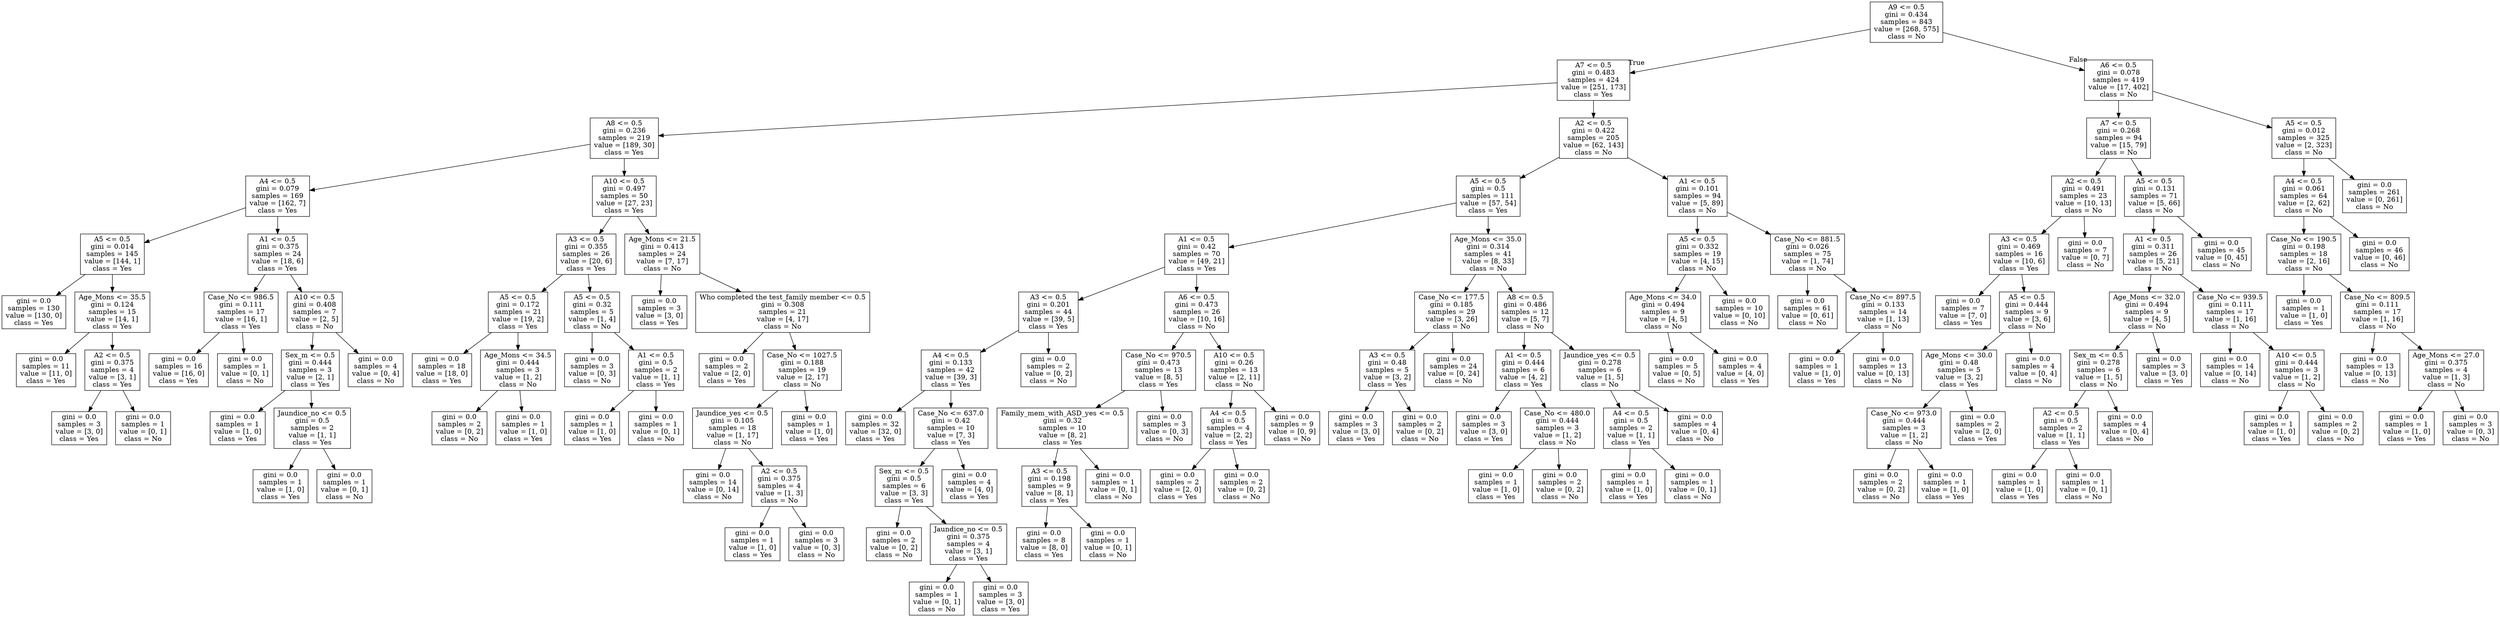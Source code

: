digraph Tree {
node [shape=box] ;
0 [label="A9 <= 0.5\ngini = 0.434\nsamples = 843\nvalue = [268, 575]\nclass = No"] ;
1 [label="A7 <= 0.5\ngini = 0.483\nsamples = 424\nvalue = [251, 173]\nclass = Yes"] ;
0 -> 1 [labeldistance=2.5, labelangle=45, headlabel="True"] ;
2 [label="A8 <= 0.5\ngini = 0.236\nsamples = 219\nvalue = [189, 30]\nclass = Yes"] ;
1 -> 2 ;
3 [label="A4 <= 0.5\ngini = 0.079\nsamples = 169\nvalue = [162, 7]\nclass = Yes"] ;
2 -> 3 ;
4 [label="A5 <= 0.5\ngini = 0.014\nsamples = 145\nvalue = [144, 1]\nclass = Yes"] ;
3 -> 4 ;
5 [label="gini = 0.0\nsamples = 130\nvalue = [130, 0]\nclass = Yes"] ;
4 -> 5 ;
6 [label="Age_Mons <= 35.5\ngini = 0.124\nsamples = 15\nvalue = [14, 1]\nclass = Yes"] ;
4 -> 6 ;
7 [label="gini = 0.0\nsamples = 11\nvalue = [11, 0]\nclass = Yes"] ;
6 -> 7 ;
8 [label="A2 <= 0.5\ngini = 0.375\nsamples = 4\nvalue = [3, 1]\nclass = Yes"] ;
6 -> 8 ;
9 [label="gini = 0.0\nsamples = 3\nvalue = [3, 0]\nclass = Yes"] ;
8 -> 9 ;
10 [label="gini = 0.0\nsamples = 1\nvalue = [0, 1]\nclass = No"] ;
8 -> 10 ;
11 [label="A1 <= 0.5\ngini = 0.375\nsamples = 24\nvalue = [18, 6]\nclass = Yes"] ;
3 -> 11 ;
12 [label="Case_No <= 986.5\ngini = 0.111\nsamples = 17\nvalue = [16, 1]\nclass = Yes"] ;
11 -> 12 ;
13 [label="gini = 0.0\nsamples = 16\nvalue = [16, 0]\nclass = Yes"] ;
12 -> 13 ;
14 [label="gini = 0.0\nsamples = 1\nvalue = [0, 1]\nclass = No"] ;
12 -> 14 ;
15 [label="A10 <= 0.5\ngini = 0.408\nsamples = 7\nvalue = [2, 5]\nclass = No"] ;
11 -> 15 ;
16 [label="Sex_m <= 0.5\ngini = 0.444\nsamples = 3\nvalue = [2, 1]\nclass = Yes"] ;
15 -> 16 ;
17 [label="gini = 0.0\nsamples = 1\nvalue = [1, 0]\nclass = Yes"] ;
16 -> 17 ;
18 [label="Jaundice_no <= 0.5\ngini = 0.5\nsamples = 2\nvalue = [1, 1]\nclass = Yes"] ;
16 -> 18 ;
19 [label="gini = 0.0\nsamples = 1\nvalue = [1, 0]\nclass = Yes"] ;
18 -> 19 ;
20 [label="gini = 0.0\nsamples = 1\nvalue = [0, 1]\nclass = No"] ;
18 -> 20 ;
21 [label="gini = 0.0\nsamples = 4\nvalue = [0, 4]\nclass = No"] ;
15 -> 21 ;
22 [label="A10 <= 0.5\ngini = 0.497\nsamples = 50\nvalue = [27, 23]\nclass = Yes"] ;
2 -> 22 ;
23 [label="A3 <= 0.5\ngini = 0.355\nsamples = 26\nvalue = [20, 6]\nclass = Yes"] ;
22 -> 23 ;
24 [label="A5 <= 0.5\ngini = 0.172\nsamples = 21\nvalue = [19, 2]\nclass = Yes"] ;
23 -> 24 ;
25 [label="gini = 0.0\nsamples = 18\nvalue = [18, 0]\nclass = Yes"] ;
24 -> 25 ;
26 [label="Age_Mons <= 34.5\ngini = 0.444\nsamples = 3\nvalue = [1, 2]\nclass = No"] ;
24 -> 26 ;
27 [label="gini = 0.0\nsamples = 2\nvalue = [0, 2]\nclass = No"] ;
26 -> 27 ;
28 [label="gini = 0.0\nsamples = 1\nvalue = [1, 0]\nclass = Yes"] ;
26 -> 28 ;
29 [label="A5 <= 0.5\ngini = 0.32\nsamples = 5\nvalue = [1, 4]\nclass = No"] ;
23 -> 29 ;
30 [label="gini = 0.0\nsamples = 3\nvalue = [0, 3]\nclass = No"] ;
29 -> 30 ;
31 [label="A1 <= 0.5\ngini = 0.5\nsamples = 2\nvalue = [1, 1]\nclass = Yes"] ;
29 -> 31 ;
32 [label="gini = 0.0\nsamples = 1\nvalue = [1, 0]\nclass = Yes"] ;
31 -> 32 ;
33 [label="gini = 0.0\nsamples = 1\nvalue = [0, 1]\nclass = No"] ;
31 -> 33 ;
34 [label="Age_Mons <= 21.5\ngini = 0.413\nsamples = 24\nvalue = [7, 17]\nclass = No"] ;
22 -> 34 ;
35 [label="gini = 0.0\nsamples = 3\nvalue = [3, 0]\nclass = Yes"] ;
34 -> 35 ;
36 [label="Who completed the test_family member <= 0.5\ngini = 0.308\nsamples = 21\nvalue = [4, 17]\nclass = No"] ;
34 -> 36 ;
37 [label="gini = 0.0\nsamples = 2\nvalue = [2, 0]\nclass = Yes"] ;
36 -> 37 ;
38 [label="Case_No <= 1027.5\ngini = 0.188\nsamples = 19\nvalue = [2, 17]\nclass = No"] ;
36 -> 38 ;
39 [label="Jaundice_yes <= 0.5\ngini = 0.105\nsamples = 18\nvalue = [1, 17]\nclass = No"] ;
38 -> 39 ;
40 [label="gini = 0.0\nsamples = 14\nvalue = [0, 14]\nclass = No"] ;
39 -> 40 ;
41 [label="A2 <= 0.5\ngini = 0.375\nsamples = 4\nvalue = [1, 3]\nclass = No"] ;
39 -> 41 ;
42 [label="gini = 0.0\nsamples = 1\nvalue = [1, 0]\nclass = Yes"] ;
41 -> 42 ;
43 [label="gini = 0.0\nsamples = 3\nvalue = [0, 3]\nclass = No"] ;
41 -> 43 ;
44 [label="gini = 0.0\nsamples = 1\nvalue = [1, 0]\nclass = Yes"] ;
38 -> 44 ;
45 [label="A2 <= 0.5\ngini = 0.422\nsamples = 205\nvalue = [62, 143]\nclass = No"] ;
1 -> 45 ;
46 [label="A5 <= 0.5\ngini = 0.5\nsamples = 111\nvalue = [57, 54]\nclass = Yes"] ;
45 -> 46 ;
47 [label="A1 <= 0.5\ngini = 0.42\nsamples = 70\nvalue = [49, 21]\nclass = Yes"] ;
46 -> 47 ;
48 [label="A3 <= 0.5\ngini = 0.201\nsamples = 44\nvalue = [39, 5]\nclass = Yes"] ;
47 -> 48 ;
49 [label="A4 <= 0.5\ngini = 0.133\nsamples = 42\nvalue = [39, 3]\nclass = Yes"] ;
48 -> 49 ;
50 [label="gini = 0.0\nsamples = 32\nvalue = [32, 0]\nclass = Yes"] ;
49 -> 50 ;
51 [label="Case_No <= 637.0\ngini = 0.42\nsamples = 10\nvalue = [7, 3]\nclass = Yes"] ;
49 -> 51 ;
52 [label="Sex_m <= 0.5\ngini = 0.5\nsamples = 6\nvalue = [3, 3]\nclass = Yes"] ;
51 -> 52 ;
53 [label="gini = 0.0\nsamples = 2\nvalue = [0, 2]\nclass = No"] ;
52 -> 53 ;
54 [label="Jaundice_no <= 0.5\ngini = 0.375\nsamples = 4\nvalue = [3, 1]\nclass = Yes"] ;
52 -> 54 ;
55 [label="gini = 0.0\nsamples = 1\nvalue = [0, 1]\nclass = No"] ;
54 -> 55 ;
56 [label="gini = 0.0\nsamples = 3\nvalue = [3, 0]\nclass = Yes"] ;
54 -> 56 ;
57 [label="gini = 0.0\nsamples = 4\nvalue = [4, 0]\nclass = Yes"] ;
51 -> 57 ;
58 [label="gini = 0.0\nsamples = 2\nvalue = [0, 2]\nclass = No"] ;
48 -> 58 ;
59 [label="A6 <= 0.5\ngini = 0.473\nsamples = 26\nvalue = [10, 16]\nclass = No"] ;
47 -> 59 ;
60 [label="Case_No <= 970.5\ngini = 0.473\nsamples = 13\nvalue = [8, 5]\nclass = Yes"] ;
59 -> 60 ;
61 [label="Family_mem_with_ASD_yes <= 0.5\ngini = 0.32\nsamples = 10\nvalue = [8, 2]\nclass = Yes"] ;
60 -> 61 ;
62 [label="A3 <= 0.5\ngini = 0.198\nsamples = 9\nvalue = [8, 1]\nclass = Yes"] ;
61 -> 62 ;
63 [label="gini = 0.0\nsamples = 8\nvalue = [8, 0]\nclass = Yes"] ;
62 -> 63 ;
64 [label="gini = 0.0\nsamples = 1\nvalue = [0, 1]\nclass = No"] ;
62 -> 64 ;
65 [label="gini = 0.0\nsamples = 1\nvalue = [0, 1]\nclass = No"] ;
61 -> 65 ;
66 [label="gini = 0.0\nsamples = 3\nvalue = [0, 3]\nclass = No"] ;
60 -> 66 ;
67 [label="A10 <= 0.5\ngini = 0.26\nsamples = 13\nvalue = [2, 11]\nclass = No"] ;
59 -> 67 ;
68 [label="A4 <= 0.5\ngini = 0.5\nsamples = 4\nvalue = [2, 2]\nclass = Yes"] ;
67 -> 68 ;
69 [label="gini = 0.0\nsamples = 2\nvalue = [2, 0]\nclass = Yes"] ;
68 -> 69 ;
70 [label="gini = 0.0\nsamples = 2\nvalue = [0, 2]\nclass = No"] ;
68 -> 70 ;
71 [label="gini = 0.0\nsamples = 9\nvalue = [0, 9]\nclass = No"] ;
67 -> 71 ;
72 [label="Age_Mons <= 35.0\ngini = 0.314\nsamples = 41\nvalue = [8, 33]\nclass = No"] ;
46 -> 72 ;
73 [label="Case_No <= 177.5\ngini = 0.185\nsamples = 29\nvalue = [3, 26]\nclass = No"] ;
72 -> 73 ;
74 [label="A3 <= 0.5\ngini = 0.48\nsamples = 5\nvalue = [3, 2]\nclass = Yes"] ;
73 -> 74 ;
75 [label="gini = 0.0\nsamples = 3\nvalue = [3, 0]\nclass = Yes"] ;
74 -> 75 ;
76 [label="gini = 0.0\nsamples = 2\nvalue = [0, 2]\nclass = No"] ;
74 -> 76 ;
77 [label="gini = 0.0\nsamples = 24\nvalue = [0, 24]\nclass = No"] ;
73 -> 77 ;
78 [label="A8 <= 0.5\ngini = 0.486\nsamples = 12\nvalue = [5, 7]\nclass = No"] ;
72 -> 78 ;
79 [label="A1 <= 0.5\ngini = 0.444\nsamples = 6\nvalue = [4, 2]\nclass = Yes"] ;
78 -> 79 ;
80 [label="gini = 0.0\nsamples = 3\nvalue = [3, 0]\nclass = Yes"] ;
79 -> 80 ;
81 [label="Case_No <= 480.0\ngini = 0.444\nsamples = 3\nvalue = [1, 2]\nclass = No"] ;
79 -> 81 ;
82 [label="gini = 0.0\nsamples = 1\nvalue = [1, 0]\nclass = Yes"] ;
81 -> 82 ;
83 [label="gini = 0.0\nsamples = 2\nvalue = [0, 2]\nclass = No"] ;
81 -> 83 ;
84 [label="Jaundice_yes <= 0.5\ngini = 0.278\nsamples = 6\nvalue = [1, 5]\nclass = No"] ;
78 -> 84 ;
85 [label="A4 <= 0.5\ngini = 0.5\nsamples = 2\nvalue = [1, 1]\nclass = Yes"] ;
84 -> 85 ;
86 [label="gini = 0.0\nsamples = 1\nvalue = [1, 0]\nclass = Yes"] ;
85 -> 86 ;
87 [label="gini = 0.0\nsamples = 1\nvalue = [0, 1]\nclass = No"] ;
85 -> 87 ;
88 [label="gini = 0.0\nsamples = 4\nvalue = [0, 4]\nclass = No"] ;
84 -> 88 ;
89 [label="A1 <= 0.5\ngini = 0.101\nsamples = 94\nvalue = [5, 89]\nclass = No"] ;
45 -> 89 ;
90 [label="A5 <= 0.5\ngini = 0.332\nsamples = 19\nvalue = [4, 15]\nclass = No"] ;
89 -> 90 ;
91 [label="Age_Mons <= 34.0\ngini = 0.494\nsamples = 9\nvalue = [4, 5]\nclass = No"] ;
90 -> 91 ;
92 [label="gini = 0.0\nsamples = 5\nvalue = [0, 5]\nclass = No"] ;
91 -> 92 ;
93 [label="gini = 0.0\nsamples = 4\nvalue = [4, 0]\nclass = Yes"] ;
91 -> 93 ;
94 [label="gini = 0.0\nsamples = 10\nvalue = [0, 10]\nclass = No"] ;
90 -> 94 ;
95 [label="Case_No <= 881.5\ngini = 0.026\nsamples = 75\nvalue = [1, 74]\nclass = No"] ;
89 -> 95 ;
96 [label="gini = 0.0\nsamples = 61\nvalue = [0, 61]\nclass = No"] ;
95 -> 96 ;
97 [label="Case_No <= 897.5\ngini = 0.133\nsamples = 14\nvalue = [1, 13]\nclass = No"] ;
95 -> 97 ;
98 [label="gini = 0.0\nsamples = 1\nvalue = [1, 0]\nclass = Yes"] ;
97 -> 98 ;
99 [label="gini = 0.0\nsamples = 13\nvalue = [0, 13]\nclass = No"] ;
97 -> 99 ;
100 [label="A6 <= 0.5\ngini = 0.078\nsamples = 419\nvalue = [17, 402]\nclass = No"] ;
0 -> 100 [labeldistance=2.5, labelangle=-45, headlabel="False"] ;
101 [label="A7 <= 0.5\ngini = 0.268\nsamples = 94\nvalue = [15, 79]\nclass = No"] ;
100 -> 101 ;
102 [label="A2 <= 0.5\ngini = 0.491\nsamples = 23\nvalue = [10, 13]\nclass = No"] ;
101 -> 102 ;
103 [label="A3 <= 0.5\ngini = 0.469\nsamples = 16\nvalue = [10, 6]\nclass = Yes"] ;
102 -> 103 ;
104 [label="gini = 0.0\nsamples = 7\nvalue = [7, 0]\nclass = Yes"] ;
103 -> 104 ;
105 [label="A5 <= 0.5\ngini = 0.444\nsamples = 9\nvalue = [3, 6]\nclass = No"] ;
103 -> 105 ;
106 [label="Age_Mons <= 30.0\ngini = 0.48\nsamples = 5\nvalue = [3, 2]\nclass = Yes"] ;
105 -> 106 ;
107 [label="Case_No <= 973.0\ngini = 0.444\nsamples = 3\nvalue = [1, 2]\nclass = No"] ;
106 -> 107 ;
108 [label="gini = 0.0\nsamples = 2\nvalue = [0, 2]\nclass = No"] ;
107 -> 108 ;
109 [label="gini = 0.0\nsamples = 1\nvalue = [1, 0]\nclass = Yes"] ;
107 -> 109 ;
110 [label="gini = 0.0\nsamples = 2\nvalue = [2, 0]\nclass = Yes"] ;
106 -> 110 ;
111 [label="gini = 0.0\nsamples = 4\nvalue = [0, 4]\nclass = No"] ;
105 -> 111 ;
112 [label="gini = 0.0\nsamples = 7\nvalue = [0, 7]\nclass = No"] ;
102 -> 112 ;
113 [label="A5 <= 0.5\ngini = 0.131\nsamples = 71\nvalue = [5, 66]\nclass = No"] ;
101 -> 113 ;
114 [label="A1 <= 0.5\ngini = 0.311\nsamples = 26\nvalue = [5, 21]\nclass = No"] ;
113 -> 114 ;
115 [label="Age_Mons <= 32.0\ngini = 0.494\nsamples = 9\nvalue = [4, 5]\nclass = No"] ;
114 -> 115 ;
116 [label="Sex_m <= 0.5\ngini = 0.278\nsamples = 6\nvalue = [1, 5]\nclass = No"] ;
115 -> 116 ;
117 [label="A2 <= 0.5\ngini = 0.5\nsamples = 2\nvalue = [1, 1]\nclass = Yes"] ;
116 -> 117 ;
118 [label="gini = 0.0\nsamples = 1\nvalue = [1, 0]\nclass = Yes"] ;
117 -> 118 ;
119 [label="gini = 0.0\nsamples = 1\nvalue = [0, 1]\nclass = No"] ;
117 -> 119 ;
120 [label="gini = 0.0\nsamples = 4\nvalue = [0, 4]\nclass = No"] ;
116 -> 120 ;
121 [label="gini = 0.0\nsamples = 3\nvalue = [3, 0]\nclass = Yes"] ;
115 -> 121 ;
122 [label="Case_No <= 939.5\ngini = 0.111\nsamples = 17\nvalue = [1, 16]\nclass = No"] ;
114 -> 122 ;
123 [label="gini = 0.0\nsamples = 14\nvalue = [0, 14]\nclass = No"] ;
122 -> 123 ;
124 [label="A10 <= 0.5\ngini = 0.444\nsamples = 3\nvalue = [1, 2]\nclass = No"] ;
122 -> 124 ;
125 [label="gini = 0.0\nsamples = 1\nvalue = [1, 0]\nclass = Yes"] ;
124 -> 125 ;
126 [label="gini = 0.0\nsamples = 2\nvalue = [0, 2]\nclass = No"] ;
124 -> 126 ;
127 [label="gini = 0.0\nsamples = 45\nvalue = [0, 45]\nclass = No"] ;
113 -> 127 ;
128 [label="A5 <= 0.5\ngini = 0.012\nsamples = 325\nvalue = [2, 323]\nclass = No"] ;
100 -> 128 ;
129 [label="A4 <= 0.5\ngini = 0.061\nsamples = 64\nvalue = [2, 62]\nclass = No"] ;
128 -> 129 ;
130 [label="Case_No <= 190.5\ngini = 0.198\nsamples = 18\nvalue = [2, 16]\nclass = No"] ;
129 -> 130 ;
131 [label="gini = 0.0\nsamples = 1\nvalue = [1, 0]\nclass = Yes"] ;
130 -> 131 ;
132 [label="Case_No <= 809.5\ngini = 0.111\nsamples = 17\nvalue = [1, 16]\nclass = No"] ;
130 -> 132 ;
133 [label="gini = 0.0\nsamples = 13\nvalue = [0, 13]\nclass = No"] ;
132 -> 133 ;
134 [label="Age_Mons <= 27.0\ngini = 0.375\nsamples = 4\nvalue = [1, 3]\nclass = No"] ;
132 -> 134 ;
135 [label="gini = 0.0\nsamples = 1\nvalue = [1, 0]\nclass = Yes"] ;
134 -> 135 ;
136 [label="gini = 0.0\nsamples = 3\nvalue = [0, 3]\nclass = No"] ;
134 -> 136 ;
137 [label="gini = 0.0\nsamples = 46\nvalue = [0, 46]\nclass = No"] ;
129 -> 137 ;
138 [label="gini = 0.0\nsamples = 261\nvalue = [0, 261]\nclass = No"] ;
128 -> 138 ;
}